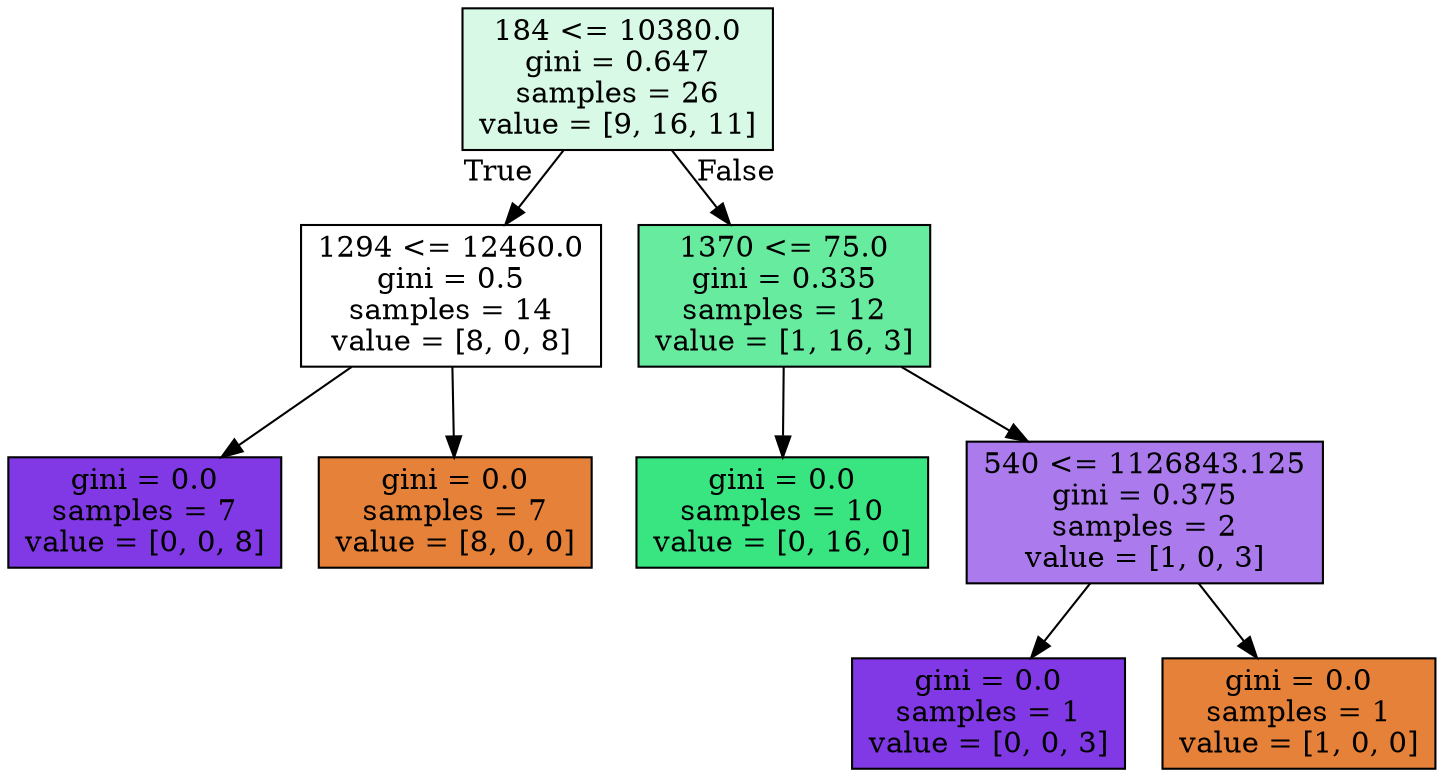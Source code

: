 digraph Tree {
node [shape=box, style="filled", color="black"] ;
0 [label="184 <= 10380.0\ngini = 0.647\nsamples = 26\nvalue = [9, 16, 11]", fillcolor="#39e58133"] ;
1 [label="1294 <= 12460.0\ngini = 0.5\nsamples = 14\nvalue = [8, 0, 8]", fillcolor="#e5813900"] ;
0 -> 1 [labeldistance=2.5, labelangle=45, headlabel="True"] ;
2 [label="gini = 0.0\nsamples = 7\nvalue = [0, 0, 8]", fillcolor="#8139e5ff"] ;
1 -> 2 ;
3 [label="gini = 0.0\nsamples = 7\nvalue = [8, 0, 0]", fillcolor="#e58139ff"] ;
1 -> 3 ;
4 [label="1370 <= 75.0\ngini = 0.335\nsamples = 12\nvalue = [1, 16, 3]", fillcolor="#39e581c3"] ;
0 -> 4 [labeldistance=2.5, labelangle=-45, headlabel="False"] ;
5 [label="gini = 0.0\nsamples = 10\nvalue = [0, 16, 0]", fillcolor="#39e581ff"] ;
4 -> 5 ;
6 [label="540 <= 1126843.125\ngini = 0.375\nsamples = 2\nvalue = [1, 0, 3]", fillcolor="#8139e5aa"] ;
4 -> 6 ;
7 [label="gini = 0.0\nsamples = 1\nvalue = [0, 0, 3]", fillcolor="#8139e5ff"] ;
6 -> 7 ;
8 [label="gini = 0.0\nsamples = 1\nvalue = [1, 0, 0]", fillcolor="#e58139ff"] ;
6 -> 8 ;
}